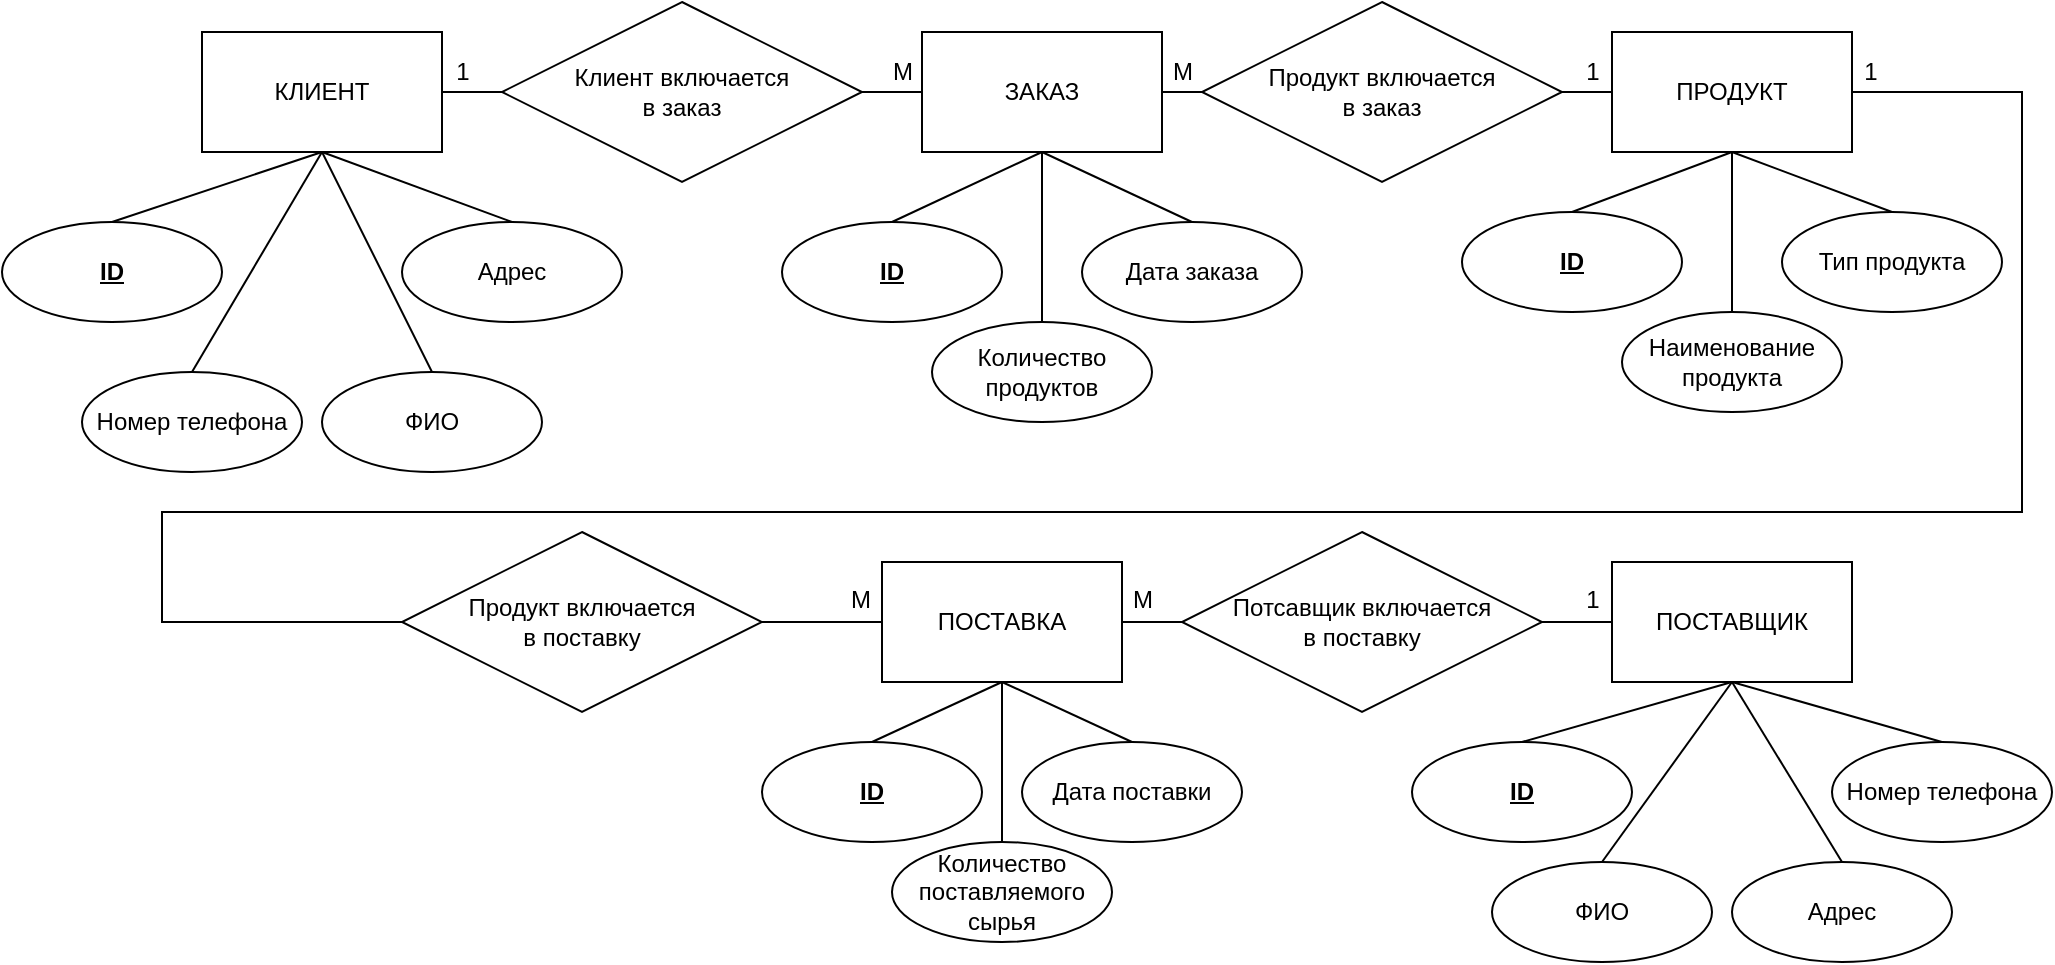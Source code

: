 <mxfile version="20.8.23" type="device"><diagram name="Page-1" id="e56a1550-8fbb-45ad-956c-1786394a9013"><mxGraphModel dx="1050" dy="491" grid="1" gridSize="10" guides="1" tooltips="1" connect="1" arrows="1" fold="1" page="1" pageScale="1" pageWidth="1100" pageHeight="850" background="none" math="0" shadow="0"><root><mxCell id="0"/><mxCell id="1" parent="0"/><mxCell id="in6T1arlZuOgRu6QzFgH-16" value="КЛИЕНТ" style="rounded=0;whiteSpace=wrap;html=1;" parent="1" vertex="1"><mxGeometry x="130" y="175" width="120" height="60" as="geometry"/></mxCell><mxCell id="in6T1arlZuOgRu6QzFgH-76" style="edgeStyle=orthogonalEdgeStyle;rounded=0;orthogonalLoop=1;jettySize=auto;html=1;exitX=1;exitY=0.5;exitDx=0;exitDy=0;entryX=0;entryY=0.5;entryDx=0;entryDy=0;endArrow=none;endFill=0;" parent="1" source="in6T1arlZuOgRu6QzFgH-17" target="in6T1arlZuOgRu6QzFgH-73" edge="1"><mxGeometry relative="1" as="geometry"><Array as="points"><mxPoint x="1040" y="205"/><mxPoint x="1040" y="415"/><mxPoint x="110" y="415"/><mxPoint x="110" y="470"/></Array></mxGeometry></mxCell><mxCell id="in6T1arlZuOgRu6QzFgH-17" value="ПРОДУКТ" style="rounded=0;whiteSpace=wrap;html=1;" parent="1" vertex="1"><mxGeometry x="835" y="175" width="120" height="60" as="geometry"/></mxCell><mxCell id="in6T1arlZuOgRu6QzFgH-18" value="ЗАКАЗ" style="rounded=0;whiteSpace=wrap;html=1;" parent="1" vertex="1"><mxGeometry x="490" y="175" width="120" height="60" as="geometry"/></mxCell><mxCell id="in6T1arlZuOgRu6QzFgH-19" value="ПОСТАВКА" style="rounded=0;whiteSpace=wrap;html=1;" parent="1" vertex="1"><mxGeometry x="470" y="440" width="120" height="60" as="geometry"/></mxCell><mxCell id="in6T1arlZuOgRu6QzFgH-20" value="ПОСТАВЩИК" style="rounded=0;whiteSpace=wrap;html=1;" parent="1" vertex="1"><mxGeometry x="835" y="440" width="120" height="60" as="geometry"/></mxCell><mxCell id="in6T1arlZuOgRu6QzFgH-21" value="&lt;u&gt;&lt;b&gt;ID&lt;/b&gt;&lt;/u&gt;" style="ellipse;whiteSpace=wrap;html=1;" parent="1" vertex="1"><mxGeometry x="30" y="270" width="110" height="50" as="geometry"/></mxCell><mxCell id="in6T1arlZuOgRu6QzFgH-22" value="ФИО" style="ellipse;whiteSpace=wrap;html=1;" parent="1" vertex="1"><mxGeometry x="190" y="345" width="110" height="50" as="geometry"/></mxCell><mxCell id="in6T1arlZuOgRu6QzFgH-23" value="Адрес" style="ellipse;whiteSpace=wrap;html=1;" parent="1" vertex="1"><mxGeometry x="230" y="270" width="110" height="50" as="geometry"/></mxCell><mxCell id="in6T1arlZuOgRu6QzFgH-24" value="Наименование продукта" style="ellipse;whiteSpace=wrap;html=1;" parent="1" vertex="1"><mxGeometry x="840" y="315" width="110" height="50" as="geometry"/></mxCell><mxCell id="in6T1arlZuOgRu6QzFgH-25" value="Номер телефона" style="ellipse;whiteSpace=wrap;html=1;" parent="1" vertex="1"><mxGeometry x="70" y="345" width="110" height="50" as="geometry"/></mxCell><mxCell id="in6T1arlZuOgRu6QzFgH-26" value="&lt;b&gt;&lt;u&gt;ID&lt;/u&gt;&lt;/b&gt;" style="ellipse;whiteSpace=wrap;html=1;" parent="1" vertex="1"><mxGeometry x="760" y="265" width="110" height="50" as="geometry"/></mxCell><mxCell id="in6T1arlZuOgRu6QzFgH-27" value="" style="endArrow=none;html=1;rounded=0;exitX=0.5;exitY=0;exitDx=0;exitDy=0;entryX=0.5;entryY=1;entryDx=0;entryDy=0;" parent="1" source="in6T1arlZuOgRu6QzFgH-21" target="in6T1arlZuOgRu6QzFgH-16" edge="1"><mxGeometry width="50" height="50" relative="1" as="geometry"><mxPoint x="420" y="245" as="sourcePoint"/><mxPoint x="470" y="195" as="targetPoint"/></mxGeometry></mxCell><mxCell id="in6T1arlZuOgRu6QzFgH-28" value="" style="endArrow=none;html=1;rounded=0;exitX=0.5;exitY=0;exitDx=0;exitDy=0;entryX=0.5;entryY=1;entryDx=0;entryDy=0;" parent="1" source="in6T1arlZuOgRu6QzFgH-22" target="in6T1arlZuOgRu6QzFgH-16" edge="1"><mxGeometry width="50" height="50" relative="1" as="geometry"><mxPoint x="420" y="245" as="sourcePoint"/><mxPoint x="470" y="195" as="targetPoint"/></mxGeometry></mxCell><mxCell id="in6T1arlZuOgRu6QzFgH-29" value="" style="endArrow=none;html=1;rounded=0;entryX=0.5;entryY=1;entryDx=0;entryDy=0;exitX=0.5;exitY=0;exitDx=0;exitDy=0;" parent="1" source="in6T1arlZuOgRu6QzFgH-25" target="in6T1arlZuOgRu6QzFgH-16" edge="1"><mxGeometry width="50" height="50" relative="1" as="geometry"><mxPoint x="420" y="245" as="sourcePoint"/><mxPoint x="470" y="195" as="targetPoint"/></mxGeometry></mxCell><mxCell id="in6T1arlZuOgRu6QzFgH-30" value="" style="endArrow=none;html=1;rounded=0;exitX=0.5;exitY=0;exitDx=0;exitDy=0;entryX=0.5;entryY=1;entryDx=0;entryDy=0;" parent="1" source="in6T1arlZuOgRu6QzFgH-23" target="in6T1arlZuOgRu6QzFgH-16" edge="1"><mxGeometry width="50" height="50" relative="1" as="geometry"><mxPoint x="420" y="245" as="sourcePoint"/><mxPoint x="190" y="245" as="targetPoint"/></mxGeometry></mxCell><mxCell id="in6T1arlZuOgRu6QzFgH-31" value="Дата заказа" style="ellipse;whiteSpace=wrap;html=1;" parent="1" vertex="1"><mxGeometry x="570" y="270" width="110" height="50" as="geometry"/></mxCell><mxCell id="in6T1arlZuOgRu6QzFgH-32" value="&lt;b&gt;&lt;u&gt;ID&lt;/u&gt;&lt;/b&gt;" style="ellipse;whiteSpace=wrap;html=1;" parent="1" vertex="1"><mxGeometry x="420" y="270" width="110" height="50" as="geometry"/></mxCell><mxCell id="in6T1arlZuOgRu6QzFgH-33" value="Тип продукта" style="ellipse;whiteSpace=wrap;html=1;" parent="1" vertex="1"><mxGeometry x="920" y="265" width="110" height="50" as="geometry"/></mxCell><mxCell id="in6T1arlZuOgRu6QzFgH-34" value="" style="endArrow=none;html=1;rounded=0;entryX=0.5;entryY=0;entryDx=0;entryDy=0;exitX=0.5;exitY=1;exitDx=0;exitDy=0;" parent="1" source="in6T1arlZuOgRu6QzFgH-17" target="in6T1arlZuOgRu6QzFgH-26" edge="1"><mxGeometry width="50" height="50" relative="1" as="geometry"><mxPoint x="850" y="245" as="sourcePoint"/><mxPoint x="820" y="15" as="targetPoint"/></mxGeometry></mxCell><mxCell id="in6T1arlZuOgRu6QzFgH-35" value="" style="endArrow=none;html=1;rounded=0;exitX=0.5;exitY=0;exitDx=0;exitDy=0;entryX=0.5;entryY=1;entryDx=0;entryDy=0;" parent="1" source="in6T1arlZuOgRu6QzFgH-24" target="in6T1arlZuOgRu6QzFgH-17" edge="1"><mxGeometry width="50" height="50" relative="1" as="geometry"><mxPoint x="770" y="65" as="sourcePoint"/><mxPoint x="920" y="225" as="targetPoint"/></mxGeometry></mxCell><mxCell id="in6T1arlZuOgRu6QzFgH-36" value="" style="endArrow=none;html=1;rounded=0;exitX=0.5;exitY=0;exitDx=0;exitDy=0;entryX=0.5;entryY=1;entryDx=0;entryDy=0;" parent="1" source="in6T1arlZuOgRu6QzFgH-33" target="in6T1arlZuOgRu6QzFgH-17" edge="1"><mxGeometry width="50" height="50" relative="1" as="geometry"><mxPoint x="770" y="65" as="sourcePoint"/><mxPoint x="820" y="15" as="targetPoint"/></mxGeometry></mxCell><mxCell id="in6T1arlZuOgRu6QzFgH-39" value="Количество продуктов" style="ellipse;whiteSpace=wrap;html=1;" parent="1" vertex="1"><mxGeometry x="495" y="320" width="110" height="50" as="geometry"/></mxCell><mxCell id="in6T1arlZuOgRu6QzFgH-40" value="" style="endArrow=none;html=1;rounded=0;exitX=0.5;exitY=1;exitDx=0;exitDy=0;entryX=0.5;entryY=0;entryDx=0;entryDy=0;" parent="1" source="in6T1arlZuOgRu6QzFgH-18" target="in6T1arlZuOgRu6QzFgH-32" edge="1"><mxGeometry width="50" height="50" relative="1" as="geometry"><mxPoint x="340" y="210" as="sourcePoint"/><mxPoint x="390" y="160" as="targetPoint"/></mxGeometry></mxCell><mxCell id="in6T1arlZuOgRu6QzFgH-41" value="" style="endArrow=none;html=1;rounded=0;entryX=0.5;entryY=1;entryDx=0;entryDy=0;exitX=0.5;exitY=0;exitDx=0;exitDy=0;" parent="1" source="in6T1arlZuOgRu6QzFgH-39" target="in6T1arlZuOgRu6QzFgH-18" edge="1"><mxGeometry width="50" height="50" relative="1" as="geometry"><mxPoint x="340" y="210" as="sourcePoint"/><mxPoint x="390" y="160" as="targetPoint"/></mxGeometry></mxCell><mxCell id="in6T1arlZuOgRu6QzFgH-42" value="" style="endArrow=none;html=1;rounded=0;entryX=0.5;entryY=1;entryDx=0;entryDy=0;exitX=0.5;exitY=0;exitDx=0;exitDy=0;" parent="1" source="in6T1arlZuOgRu6QzFgH-31" target="in6T1arlZuOgRu6QzFgH-18" edge="1"><mxGeometry width="50" height="50" relative="1" as="geometry"><mxPoint x="340" y="210" as="sourcePoint"/><mxPoint x="390" y="160" as="targetPoint"/></mxGeometry></mxCell><mxCell id="in6T1arlZuOgRu6QzFgH-43" value="&lt;u&gt;&lt;b&gt;ID&lt;/b&gt;&lt;/u&gt;" style="ellipse;whiteSpace=wrap;html=1;" parent="1" vertex="1"><mxGeometry x="410" y="530" width="110" height="50" as="geometry"/></mxCell><mxCell id="in6T1arlZuOgRu6QzFgH-45" value="Количество поставляемого сырья" style="ellipse;whiteSpace=wrap;html=1;" parent="1" vertex="1"><mxGeometry x="475" y="580" width="110" height="50" as="geometry"/></mxCell><mxCell id="in6T1arlZuOgRu6QzFgH-46" value="Дата поставки" style="ellipse;whiteSpace=wrap;html=1;" parent="1" vertex="1"><mxGeometry x="540" y="530" width="110" height="50" as="geometry"/></mxCell><mxCell id="in6T1arlZuOgRu6QzFgH-47" value="Адрес" style="ellipse;whiteSpace=wrap;html=1;" parent="1" vertex="1"><mxGeometry x="895" y="590" width="110" height="50" as="geometry"/></mxCell><mxCell id="in6T1arlZuOgRu6QzFgH-48" value="&lt;u&gt;&lt;b&gt;ID&lt;/b&gt;&lt;/u&gt;" style="ellipse;whiteSpace=wrap;html=1;" parent="1" vertex="1"><mxGeometry x="735" y="530" width="110" height="50" as="geometry"/></mxCell><mxCell id="in6T1arlZuOgRu6QzFgH-49" value="ФИО" style="ellipse;whiteSpace=wrap;html=1;" parent="1" vertex="1"><mxGeometry x="775" y="590" width="110" height="50" as="geometry"/></mxCell><mxCell id="in6T1arlZuOgRu6QzFgH-51" value="" style="endArrow=none;html=1;rounded=0;entryX=0.5;entryY=1;entryDx=0;entryDy=0;exitX=0.5;exitY=0;exitDx=0;exitDy=0;" parent="1" source="in6T1arlZuOgRu6QzFgH-43" target="in6T1arlZuOgRu6QzFgH-19" edge="1"><mxGeometry width="50" height="50" relative="1" as="geometry"><mxPoint x="250" y="470" as="sourcePoint"/><mxPoint x="300" y="420" as="targetPoint"/></mxGeometry></mxCell><mxCell id="in6T1arlZuOgRu6QzFgH-52" value="" style="endArrow=none;html=1;rounded=0;entryX=0.5;entryY=1;entryDx=0;entryDy=0;exitX=0.5;exitY=0;exitDx=0;exitDy=0;" parent="1" source="in6T1arlZuOgRu6QzFgH-45" target="in6T1arlZuOgRu6QzFgH-19" edge="1"><mxGeometry width="50" height="50" relative="1" as="geometry"><mxPoint x="250" y="470" as="sourcePoint"/><mxPoint x="300" y="420" as="targetPoint"/></mxGeometry></mxCell><mxCell id="in6T1arlZuOgRu6QzFgH-53" value="" style="endArrow=none;html=1;rounded=0;entryX=0.5;entryY=1;entryDx=0;entryDy=0;exitX=0.5;exitY=0;exitDx=0;exitDy=0;" parent="1" source="in6T1arlZuOgRu6QzFgH-46" target="in6T1arlZuOgRu6QzFgH-19" edge="1"><mxGeometry width="50" height="50" relative="1" as="geometry"><mxPoint x="250" y="470" as="sourcePoint"/><mxPoint x="300" y="420" as="targetPoint"/></mxGeometry></mxCell><mxCell id="in6T1arlZuOgRu6QzFgH-55" value="Номер телефона" style="ellipse;whiteSpace=wrap;html=1;" parent="1" vertex="1"><mxGeometry x="945" y="530" width="110" height="50" as="geometry"/></mxCell><mxCell id="in6T1arlZuOgRu6QzFgH-56" value="" style="endArrow=none;html=1;rounded=0;exitX=0.5;exitY=0;exitDx=0;exitDy=0;entryX=0.5;entryY=1;entryDx=0;entryDy=0;" parent="1" source="in6T1arlZuOgRu6QzFgH-48" target="in6T1arlZuOgRu6QzFgH-20" edge="1"><mxGeometry width="50" height="50" relative="1" as="geometry"><mxPoint x="435" y="510" as="sourcePoint"/><mxPoint x="780" y="500" as="targetPoint"/></mxGeometry></mxCell><mxCell id="in6T1arlZuOgRu6QzFgH-57" value="" style="endArrow=none;html=1;rounded=0;entryX=0.5;entryY=1;entryDx=0;entryDy=0;exitX=0.5;exitY=0;exitDx=0;exitDy=0;" parent="1" source="in6T1arlZuOgRu6QzFgH-47" target="in6T1arlZuOgRu6QzFgH-20" edge="1"><mxGeometry width="50" height="50" relative="1" as="geometry"><mxPoint x="435" y="510" as="sourcePoint"/><mxPoint x="485" y="460" as="targetPoint"/></mxGeometry></mxCell><mxCell id="in6T1arlZuOgRu6QzFgH-58" value="" style="endArrow=none;html=1;rounded=0;entryX=0.5;entryY=1;entryDx=0;entryDy=0;exitX=0.5;exitY=0;exitDx=0;exitDy=0;" parent="1" source="in6T1arlZuOgRu6QzFgH-49" target="in6T1arlZuOgRu6QzFgH-20" edge="1"><mxGeometry width="50" height="50" relative="1" as="geometry"><mxPoint x="435" y="510" as="sourcePoint"/><mxPoint x="485" y="460" as="targetPoint"/></mxGeometry></mxCell><mxCell id="in6T1arlZuOgRu6QzFgH-59" value="" style="endArrow=none;html=1;rounded=0;entryX=0.5;entryY=1;entryDx=0;entryDy=0;exitX=0.5;exitY=0;exitDx=0;exitDy=0;" parent="1" source="in6T1arlZuOgRu6QzFgH-55" target="in6T1arlZuOgRu6QzFgH-20" edge="1"><mxGeometry width="50" height="50" relative="1" as="geometry"><mxPoint x="435" y="510" as="sourcePoint"/><mxPoint x="485" y="460" as="targetPoint"/></mxGeometry></mxCell><mxCell id="in6T1arlZuOgRu6QzFgH-60" value="Клиент включается&lt;br&gt;в заказ" style="rhombus;whiteSpace=wrap;html=1;" parent="1" vertex="1"><mxGeometry x="280" y="160" width="180" height="90" as="geometry"/></mxCell><mxCell id="in6T1arlZuOgRu6QzFgH-61" value="" style="endArrow=none;html=1;rounded=0;entryX=0;entryY=0.5;entryDx=0;entryDy=0;exitX=1;exitY=0.5;exitDx=0;exitDy=0;" parent="1" source="in6T1arlZuOgRu6QzFgH-16" target="in6T1arlZuOgRu6QzFgH-60" edge="1"><mxGeometry width="50" height="50" relative="1" as="geometry"><mxPoint x="60" y="385" as="sourcePoint"/><mxPoint x="110" y="335" as="targetPoint"/></mxGeometry></mxCell><mxCell id="in6T1arlZuOgRu6QzFgH-62" value="" style="endArrow=none;html=1;rounded=0;exitX=0;exitY=0.5;exitDx=0;exitDy=0;" parent="1" source="in6T1arlZuOgRu6QzFgH-18" edge="1"><mxGeometry width="50" height="50" relative="1" as="geometry"><mxPoint x="30" y="385" as="sourcePoint"/><mxPoint x="460" y="205" as="targetPoint"/></mxGeometry></mxCell><mxCell id="in6T1arlZuOgRu6QzFgH-64" value="1" style="text;html=1;align=center;verticalAlign=middle;resizable=0;points=[];autosize=1;strokeColor=none;fillColor=none;" parent="1" vertex="1"><mxGeometry x="245" y="180" width="30" height="30" as="geometry"/></mxCell><mxCell id="in6T1arlZuOgRu6QzFgH-65" value="М" style="text;html=1;align=center;verticalAlign=middle;resizable=0;points=[];autosize=1;strokeColor=none;fillColor=none;" parent="1" vertex="1"><mxGeometry x="465" y="180" width="30" height="30" as="geometry"/></mxCell><mxCell id="in6T1arlZuOgRu6QzFgH-66" value="Продукт включается&lt;br&gt;в заказ" style="rhombus;whiteSpace=wrap;html=1;" parent="1" vertex="1"><mxGeometry x="630" y="160" width="180" height="90" as="geometry"/></mxCell><mxCell id="in6T1arlZuOgRu6QzFgH-68" value="" style="endArrow=none;html=1;rounded=0;entryX=1;entryY=0.5;entryDx=0;entryDy=0;exitX=0;exitY=0.5;exitDx=0;exitDy=0;" parent="1" source="in6T1arlZuOgRu6QzFgH-66" target="in6T1arlZuOgRu6QzFgH-18" edge="1"><mxGeometry width="50" height="50" relative="1" as="geometry"><mxPoint x="510" y="205" as="sourcePoint"/><mxPoint x="560" y="155" as="targetPoint"/></mxGeometry></mxCell><mxCell id="in6T1arlZuOgRu6QzFgH-69" value="" style="endArrow=none;html=1;rounded=0;exitX=0;exitY=0.5;exitDx=0;exitDy=0;" parent="1" source="in6T1arlZuOgRu6QzFgH-17" edge="1"><mxGeometry width="50" height="50" relative="1" as="geometry"><mxPoint x="495" y="205" as="sourcePoint"/><mxPoint x="810" y="205" as="targetPoint"/></mxGeometry></mxCell><mxCell id="in6T1arlZuOgRu6QzFgH-70" value="М" style="text;html=1;align=center;verticalAlign=middle;resizable=0;points=[];autosize=1;strokeColor=none;fillColor=none;" parent="1" vertex="1"><mxGeometry x="605" y="180" width="30" height="30" as="geometry"/></mxCell><mxCell id="in6T1arlZuOgRu6QzFgH-71" value="1" style="text;html=1;align=center;verticalAlign=middle;resizable=0;points=[];autosize=1;strokeColor=none;fillColor=none;" parent="1" vertex="1"><mxGeometry x="810" y="180" width="30" height="30" as="geometry"/></mxCell><mxCell id="in6T1arlZuOgRu6QzFgH-74" style="edgeStyle=orthogonalEdgeStyle;rounded=0;orthogonalLoop=1;jettySize=auto;html=1;exitX=1;exitY=0.5;exitDx=0;exitDy=0;entryX=0;entryY=0.5;entryDx=0;entryDy=0;endArrow=none;endFill=0;" parent="1" source="in6T1arlZuOgRu6QzFgH-73" target="in6T1arlZuOgRu6QzFgH-19" edge="1"><mxGeometry relative="1" as="geometry"><mxPoint x="450" y="480" as="targetPoint"/><mxPoint x="410" y="465" as="sourcePoint"/></mxGeometry></mxCell><mxCell id="in6T1arlZuOgRu6QzFgH-73" value="Продукт включается&lt;br&gt;в поставку" style="rhombus;whiteSpace=wrap;html=1;" parent="1" vertex="1"><mxGeometry x="230" y="425" width="180" height="90" as="geometry"/></mxCell><mxCell id="in6T1arlZuOgRu6QzFgH-77" value="М" style="text;html=1;align=center;verticalAlign=middle;resizable=0;points=[];autosize=1;strokeColor=none;fillColor=none;" parent="1" vertex="1"><mxGeometry x="444" y="444" width="30" height="30" as="geometry"/></mxCell><mxCell id="in6T1arlZuOgRu6QzFgH-78" value="1" style="text;html=1;align=center;verticalAlign=middle;resizable=0;points=[];autosize=1;strokeColor=none;fillColor=none;" parent="1" vertex="1"><mxGeometry x="949" y="180" width="30" height="30" as="geometry"/></mxCell><mxCell id="in6T1arlZuOgRu6QzFgH-79" value="Потсавщик включается&lt;br&gt;в поставку" style="rhombus;whiteSpace=wrap;html=1;" parent="1" vertex="1"><mxGeometry x="620" y="425" width="180" height="90" as="geometry"/></mxCell><mxCell id="in6T1arlZuOgRu6QzFgH-80" value="" style="endArrow=none;html=1;rounded=0;entryX=1;entryY=0.5;entryDx=0;entryDy=0;" parent="1" source="in6T1arlZuOgRu6QzFgH-79" target="in6T1arlZuOgRu6QzFgH-19" edge="1"><mxGeometry width="50" height="50" relative="1" as="geometry"><mxPoint x="680" y="655" as="sourcePoint"/><mxPoint x="730" y="605" as="targetPoint"/></mxGeometry></mxCell><mxCell id="in6T1arlZuOgRu6QzFgH-81" value="" style="endArrow=none;html=1;rounded=0;entryX=1;entryY=0.5;entryDx=0;entryDy=0;exitX=0;exitY=0.5;exitDx=0;exitDy=0;" parent="1" source="in6T1arlZuOgRu6QzFgH-20" target="in6T1arlZuOgRu6QzFgH-79" edge="1"><mxGeometry width="50" height="50" relative="1" as="geometry"><mxPoint x="680" y="655" as="sourcePoint"/><mxPoint x="730" y="605" as="targetPoint"/></mxGeometry></mxCell><mxCell id="in6T1arlZuOgRu6QzFgH-82" value="М" style="text;html=1;align=center;verticalAlign=middle;resizable=0;points=[];autosize=1;strokeColor=none;fillColor=none;" parent="1" vertex="1"><mxGeometry x="585" y="444" width="30" height="30" as="geometry"/></mxCell><mxCell id="in6T1arlZuOgRu6QzFgH-84" value="1" style="text;html=1;align=center;verticalAlign=middle;resizable=0;points=[];autosize=1;strokeColor=none;fillColor=none;" parent="1" vertex="1"><mxGeometry x="810" y="444" width="30" height="30" as="geometry"/></mxCell></root></mxGraphModel></diagram></mxfile>